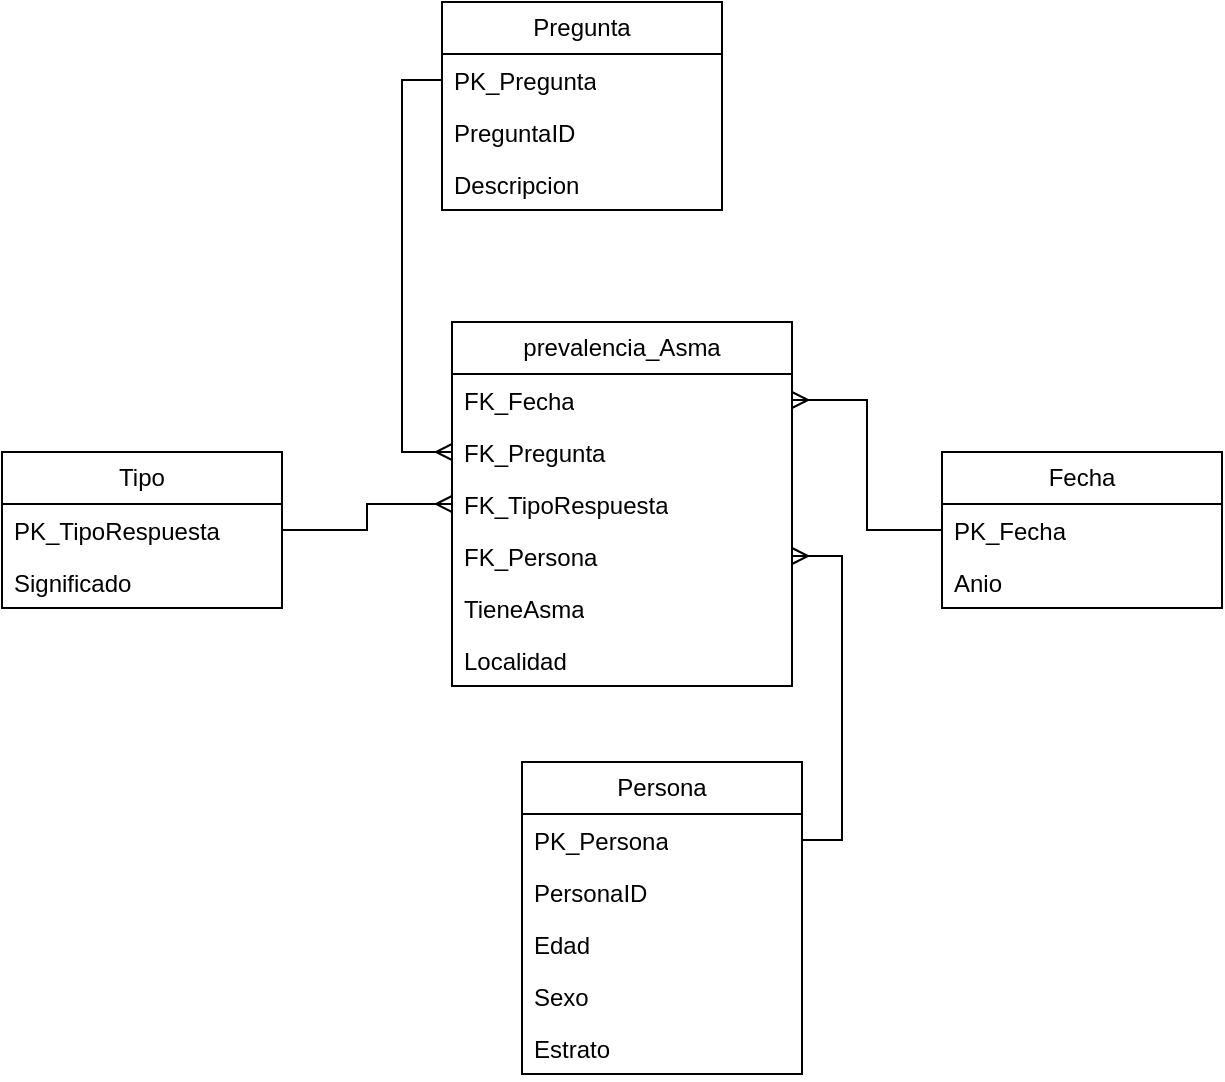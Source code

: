 <mxfile version="21.2.8" type="device">
  <diagram name="Page-1" id="7sN5qxj1kKwjcHihrwEu">
    <mxGraphModel dx="954" dy="613" grid="1" gridSize="10" guides="1" tooltips="1" connect="1" arrows="1" fold="1" page="1" pageScale="1" pageWidth="850" pageHeight="1100" math="0" shadow="0">
      <root>
        <mxCell id="0" />
        <mxCell id="1" parent="0" />
        <mxCell id="GBqo_UzZIURFfs_csJp1-1" value="prevalencia_Asma" style="swimlane;fontStyle=0;childLayout=stackLayout;horizontal=1;startSize=26;fillColor=none;horizontalStack=0;resizeParent=1;resizeParentMax=0;resizeLast=0;collapsible=1;marginBottom=0;whiteSpace=wrap;html=1;" parent="1" vertex="1">
          <mxGeometry x="395" y="310" width="170" height="182" as="geometry" />
        </mxCell>
        <mxCell id="GBqo_UzZIURFfs_csJp1-2" value="FK_Fecha" style="text;strokeColor=none;fillColor=none;align=left;verticalAlign=top;spacingLeft=4;spacingRight=4;overflow=hidden;rotatable=0;points=[[0,0.5],[1,0.5]];portConstraint=eastwest;whiteSpace=wrap;html=1;" parent="GBqo_UzZIURFfs_csJp1-1" vertex="1">
          <mxGeometry y="26" width="170" height="26" as="geometry" />
        </mxCell>
        <mxCell id="GBqo_UzZIURFfs_csJp1-3" value="FK_Pregunta" style="text;strokeColor=none;fillColor=none;align=left;verticalAlign=top;spacingLeft=4;spacingRight=4;overflow=hidden;rotatable=0;points=[[0,0.5],[1,0.5]];portConstraint=eastwest;whiteSpace=wrap;html=1;" parent="GBqo_UzZIURFfs_csJp1-1" vertex="1">
          <mxGeometry y="52" width="170" height="26" as="geometry" />
        </mxCell>
        <mxCell id="GBqo_UzZIURFfs_csJp1-4" value="FK_TipoRespuesta" style="text;strokeColor=none;fillColor=none;align=left;verticalAlign=top;spacingLeft=4;spacingRight=4;overflow=hidden;rotatable=0;points=[[0,0.5],[1,0.5]];portConstraint=eastwest;whiteSpace=wrap;html=1;" parent="GBqo_UzZIURFfs_csJp1-1" vertex="1">
          <mxGeometry y="78" width="170" height="26" as="geometry" />
        </mxCell>
        <mxCell id="GBqo_UzZIURFfs_csJp1-40" value="FK_Persona" style="text;strokeColor=none;fillColor=none;align=left;verticalAlign=top;spacingLeft=4;spacingRight=4;overflow=hidden;rotatable=0;points=[[0,0.5],[1,0.5]];portConstraint=eastwest;whiteSpace=wrap;html=1;" parent="GBqo_UzZIURFfs_csJp1-1" vertex="1">
          <mxGeometry y="104" width="170" height="26" as="geometry" />
        </mxCell>
        <mxCell id="GBqo_UzZIURFfs_csJp1-41" value="TieneAsma" style="text;strokeColor=none;fillColor=none;align=left;verticalAlign=top;spacingLeft=4;spacingRight=4;overflow=hidden;rotatable=0;points=[[0,0.5],[1,0.5]];portConstraint=eastwest;whiteSpace=wrap;html=1;" parent="GBqo_UzZIURFfs_csJp1-1" vertex="1">
          <mxGeometry y="130" width="170" height="26" as="geometry" />
        </mxCell>
        <mxCell id="0khrY7tcFRI02kEVwwE3-1" value="Localidad" style="text;strokeColor=none;fillColor=none;align=left;verticalAlign=top;spacingLeft=4;spacingRight=4;overflow=hidden;rotatable=0;points=[[0,0.5],[1,0.5]];portConstraint=eastwest;whiteSpace=wrap;html=1;" vertex="1" parent="GBqo_UzZIURFfs_csJp1-1">
          <mxGeometry y="156" width="170" height="26" as="geometry" />
        </mxCell>
        <mxCell id="GBqo_UzZIURFfs_csJp1-5" value="Tipo" style="swimlane;fontStyle=0;childLayout=stackLayout;horizontal=1;startSize=26;fillColor=none;horizontalStack=0;resizeParent=1;resizeParentMax=0;resizeLast=0;collapsible=1;marginBottom=0;whiteSpace=wrap;html=1;" parent="1" vertex="1">
          <mxGeometry x="170" y="375" width="140" height="78" as="geometry" />
        </mxCell>
        <mxCell id="GBqo_UzZIURFfs_csJp1-6" value="PK_TipoRespuesta" style="text;strokeColor=none;fillColor=none;align=left;verticalAlign=top;spacingLeft=4;spacingRight=4;overflow=hidden;rotatable=0;points=[[0,0.5],[1,0.5]];portConstraint=eastwest;whiteSpace=wrap;html=1;" parent="GBqo_UzZIURFfs_csJp1-5" vertex="1">
          <mxGeometry y="26" width="140" height="26" as="geometry" />
        </mxCell>
        <mxCell id="GBqo_UzZIURFfs_csJp1-7" value="Significado" style="text;strokeColor=none;fillColor=none;align=left;verticalAlign=top;spacingLeft=4;spacingRight=4;overflow=hidden;rotatable=0;points=[[0,0.5],[1,0.5]];portConstraint=eastwest;whiteSpace=wrap;html=1;" parent="GBqo_UzZIURFfs_csJp1-5" vertex="1">
          <mxGeometry y="52" width="140" height="26" as="geometry" />
        </mxCell>
        <mxCell id="GBqo_UzZIURFfs_csJp1-13" value="Persona" style="swimlane;fontStyle=0;childLayout=stackLayout;horizontal=1;startSize=26;fillColor=none;horizontalStack=0;resizeParent=1;resizeParentMax=0;resizeLast=0;collapsible=1;marginBottom=0;whiteSpace=wrap;html=1;" parent="1" vertex="1">
          <mxGeometry x="430" y="530" width="140" height="156" as="geometry" />
        </mxCell>
        <mxCell id="GBqo_UzZIURFfs_csJp1-14" value="PK_Persona" style="text;strokeColor=none;fillColor=none;align=left;verticalAlign=top;spacingLeft=4;spacingRight=4;overflow=hidden;rotatable=0;points=[[0,0.5],[1,0.5]];portConstraint=eastwest;whiteSpace=wrap;html=1;" parent="GBqo_UzZIURFfs_csJp1-13" vertex="1">
          <mxGeometry y="26" width="140" height="26" as="geometry" />
        </mxCell>
        <mxCell id="0khrY7tcFRI02kEVwwE3-2" value="PersonaID" style="text;strokeColor=none;fillColor=none;align=left;verticalAlign=top;spacingLeft=4;spacingRight=4;overflow=hidden;rotatable=0;points=[[0,0.5],[1,0.5]];portConstraint=eastwest;whiteSpace=wrap;html=1;" vertex="1" parent="GBqo_UzZIURFfs_csJp1-13">
          <mxGeometry y="52" width="140" height="26" as="geometry" />
        </mxCell>
        <mxCell id="0khrY7tcFRI02kEVwwE3-3" value="Edad" style="text;strokeColor=none;fillColor=none;align=left;verticalAlign=top;spacingLeft=4;spacingRight=4;overflow=hidden;rotatable=0;points=[[0,0.5],[1,0.5]];portConstraint=eastwest;whiteSpace=wrap;html=1;" vertex="1" parent="GBqo_UzZIURFfs_csJp1-13">
          <mxGeometry y="78" width="140" height="26" as="geometry" />
        </mxCell>
        <mxCell id="0khrY7tcFRI02kEVwwE3-4" value="Sexo" style="text;strokeColor=none;fillColor=none;align=left;verticalAlign=top;spacingLeft=4;spacingRight=4;overflow=hidden;rotatable=0;points=[[0,0.5],[1,0.5]];portConstraint=eastwest;whiteSpace=wrap;html=1;" vertex="1" parent="GBqo_UzZIURFfs_csJp1-13">
          <mxGeometry y="104" width="140" height="26" as="geometry" />
        </mxCell>
        <mxCell id="0khrY7tcFRI02kEVwwE3-7" value="Estrato" style="text;strokeColor=none;fillColor=none;align=left;verticalAlign=top;spacingLeft=4;spacingRight=4;overflow=hidden;rotatable=0;points=[[0,0.5],[1,0.5]];portConstraint=eastwest;whiteSpace=wrap;html=1;" vertex="1" parent="GBqo_UzZIURFfs_csJp1-13">
          <mxGeometry y="130" width="140" height="26" as="geometry" />
        </mxCell>
        <mxCell id="GBqo_UzZIURFfs_csJp1-17" value="Fecha" style="swimlane;fontStyle=0;childLayout=stackLayout;horizontal=1;startSize=26;fillColor=none;horizontalStack=0;resizeParent=1;resizeParentMax=0;resizeLast=0;collapsible=1;marginBottom=0;whiteSpace=wrap;html=1;" parent="1" vertex="1">
          <mxGeometry x="640" y="375" width="140" height="78" as="geometry" />
        </mxCell>
        <mxCell id="GBqo_UzZIURFfs_csJp1-18" value="PK_Fecha" style="text;strokeColor=none;fillColor=none;align=left;verticalAlign=top;spacingLeft=4;spacingRight=4;overflow=hidden;rotatable=0;points=[[0,0.5],[1,0.5]];portConstraint=eastwest;whiteSpace=wrap;html=1;" parent="GBqo_UzZIURFfs_csJp1-17" vertex="1">
          <mxGeometry y="26" width="140" height="26" as="geometry" />
        </mxCell>
        <mxCell id="GBqo_UzZIURFfs_csJp1-20" value="Anio" style="text;strokeColor=none;fillColor=none;align=left;verticalAlign=top;spacingLeft=4;spacingRight=4;overflow=hidden;rotatable=0;points=[[0,0.5],[1,0.5]];portConstraint=eastwest;whiteSpace=wrap;html=1;" parent="GBqo_UzZIURFfs_csJp1-17" vertex="1">
          <mxGeometry y="52" width="140" height="26" as="geometry" />
        </mxCell>
        <mxCell id="GBqo_UzZIURFfs_csJp1-36" value="Pregunta" style="swimlane;fontStyle=0;childLayout=stackLayout;horizontal=1;startSize=26;fillColor=none;horizontalStack=0;resizeParent=1;resizeParentMax=0;resizeLast=0;collapsible=1;marginBottom=0;whiteSpace=wrap;html=1;" parent="1" vertex="1">
          <mxGeometry x="390" y="150" width="140" height="104" as="geometry" />
        </mxCell>
        <mxCell id="GBqo_UzZIURFfs_csJp1-37" value="PK_Pregunta" style="text;strokeColor=none;fillColor=none;align=left;verticalAlign=top;spacingLeft=4;spacingRight=4;overflow=hidden;rotatable=0;points=[[0,0.5],[1,0.5]];portConstraint=eastwest;whiteSpace=wrap;html=1;" parent="GBqo_UzZIURFfs_csJp1-36" vertex="1">
          <mxGeometry y="26" width="140" height="26" as="geometry" />
        </mxCell>
        <mxCell id="GBqo_UzZIURFfs_csJp1-38" value="PreguntaID" style="text;strokeColor=none;fillColor=none;align=left;verticalAlign=top;spacingLeft=4;spacingRight=4;overflow=hidden;rotatable=0;points=[[0,0.5],[1,0.5]];portConstraint=eastwest;whiteSpace=wrap;html=1;" parent="GBqo_UzZIURFfs_csJp1-36" vertex="1">
          <mxGeometry y="52" width="140" height="26" as="geometry" />
        </mxCell>
        <mxCell id="GBqo_UzZIURFfs_csJp1-39" value="Descripcion" style="text;strokeColor=none;fillColor=none;align=left;verticalAlign=top;spacingLeft=4;spacingRight=4;overflow=hidden;rotatable=0;points=[[0,0.5],[1,0.5]];portConstraint=eastwest;whiteSpace=wrap;html=1;" parent="GBqo_UzZIURFfs_csJp1-36" vertex="1">
          <mxGeometry y="78" width="140" height="26" as="geometry" />
        </mxCell>
        <mxCell id="GBqo_UzZIURFfs_csJp1-44" style="edgeStyle=orthogonalEdgeStyle;rounded=0;orthogonalLoop=1;jettySize=auto;html=1;exitX=0;exitY=0.5;exitDx=0;exitDy=0;entryX=1;entryY=0.5;entryDx=0;entryDy=0;endArrow=ERmany;endFill=0;" parent="1" source="GBqo_UzZIURFfs_csJp1-18" target="GBqo_UzZIURFfs_csJp1-2" edge="1">
          <mxGeometry relative="1" as="geometry" />
        </mxCell>
        <mxCell id="GBqo_UzZIURFfs_csJp1-46" style="edgeStyle=orthogonalEdgeStyle;rounded=0;orthogonalLoop=1;jettySize=auto;html=1;exitX=0;exitY=0.5;exitDx=0;exitDy=0;entryX=0;entryY=0.5;entryDx=0;entryDy=0;endArrow=ERmany;endFill=0;" parent="1" source="GBqo_UzZIURFfs_csJp1-37" target="GBqo_UzZIURFfs_csJp1-3" edge="1">
          <mxGeometry relative="1" as="geometry" />
        </mxCell>
        <mxCell id="GBqo_UzZIURFfs_csJp1-47" style="edgeStyle=orthogonalEdgeStyle;rounded=0;orthogonalLoop=1;jettySize=auto;html=1;exitX=1;exitY=0.5;exitDx=0;exitDy=0;entryX=0;entryY=0.5;entryDx=0;entryDy=0;endArrow=ERmany;endFill=0;" parent="1" source="GBqo_UzZIURFfs_csJp1-6" target="GBqo_UzZIURFfs_csJp1-4" edge="1">
          <mxGeometry relative="1" as="geometry" />
        </mxCell>
        <mxCell id="GBqo_UzZIURFfs_csJp1-48" style="edgeStyle=orthogonalEdgeStyle;rounded=0;orthogonalLoop=1;jettySize=auto;html=1;exitX=1;exitY=0.5;exitDx=0;exitDy=0;entryX=1;entryY=0.5;entryDx=0;entryDy=0;endArrow=ERmany;endFill=0;" parent="1" source="GBqo_UzZIURFfs_csJp1-14" target="GBqo_UzZIURFfs_csJp1-40" edge="1">
          <mxGeometry relative="1" as="geometry" />
        </mxCell>
      </root>
    </mxGraphModel>
  </diagram>
</mxfile>
